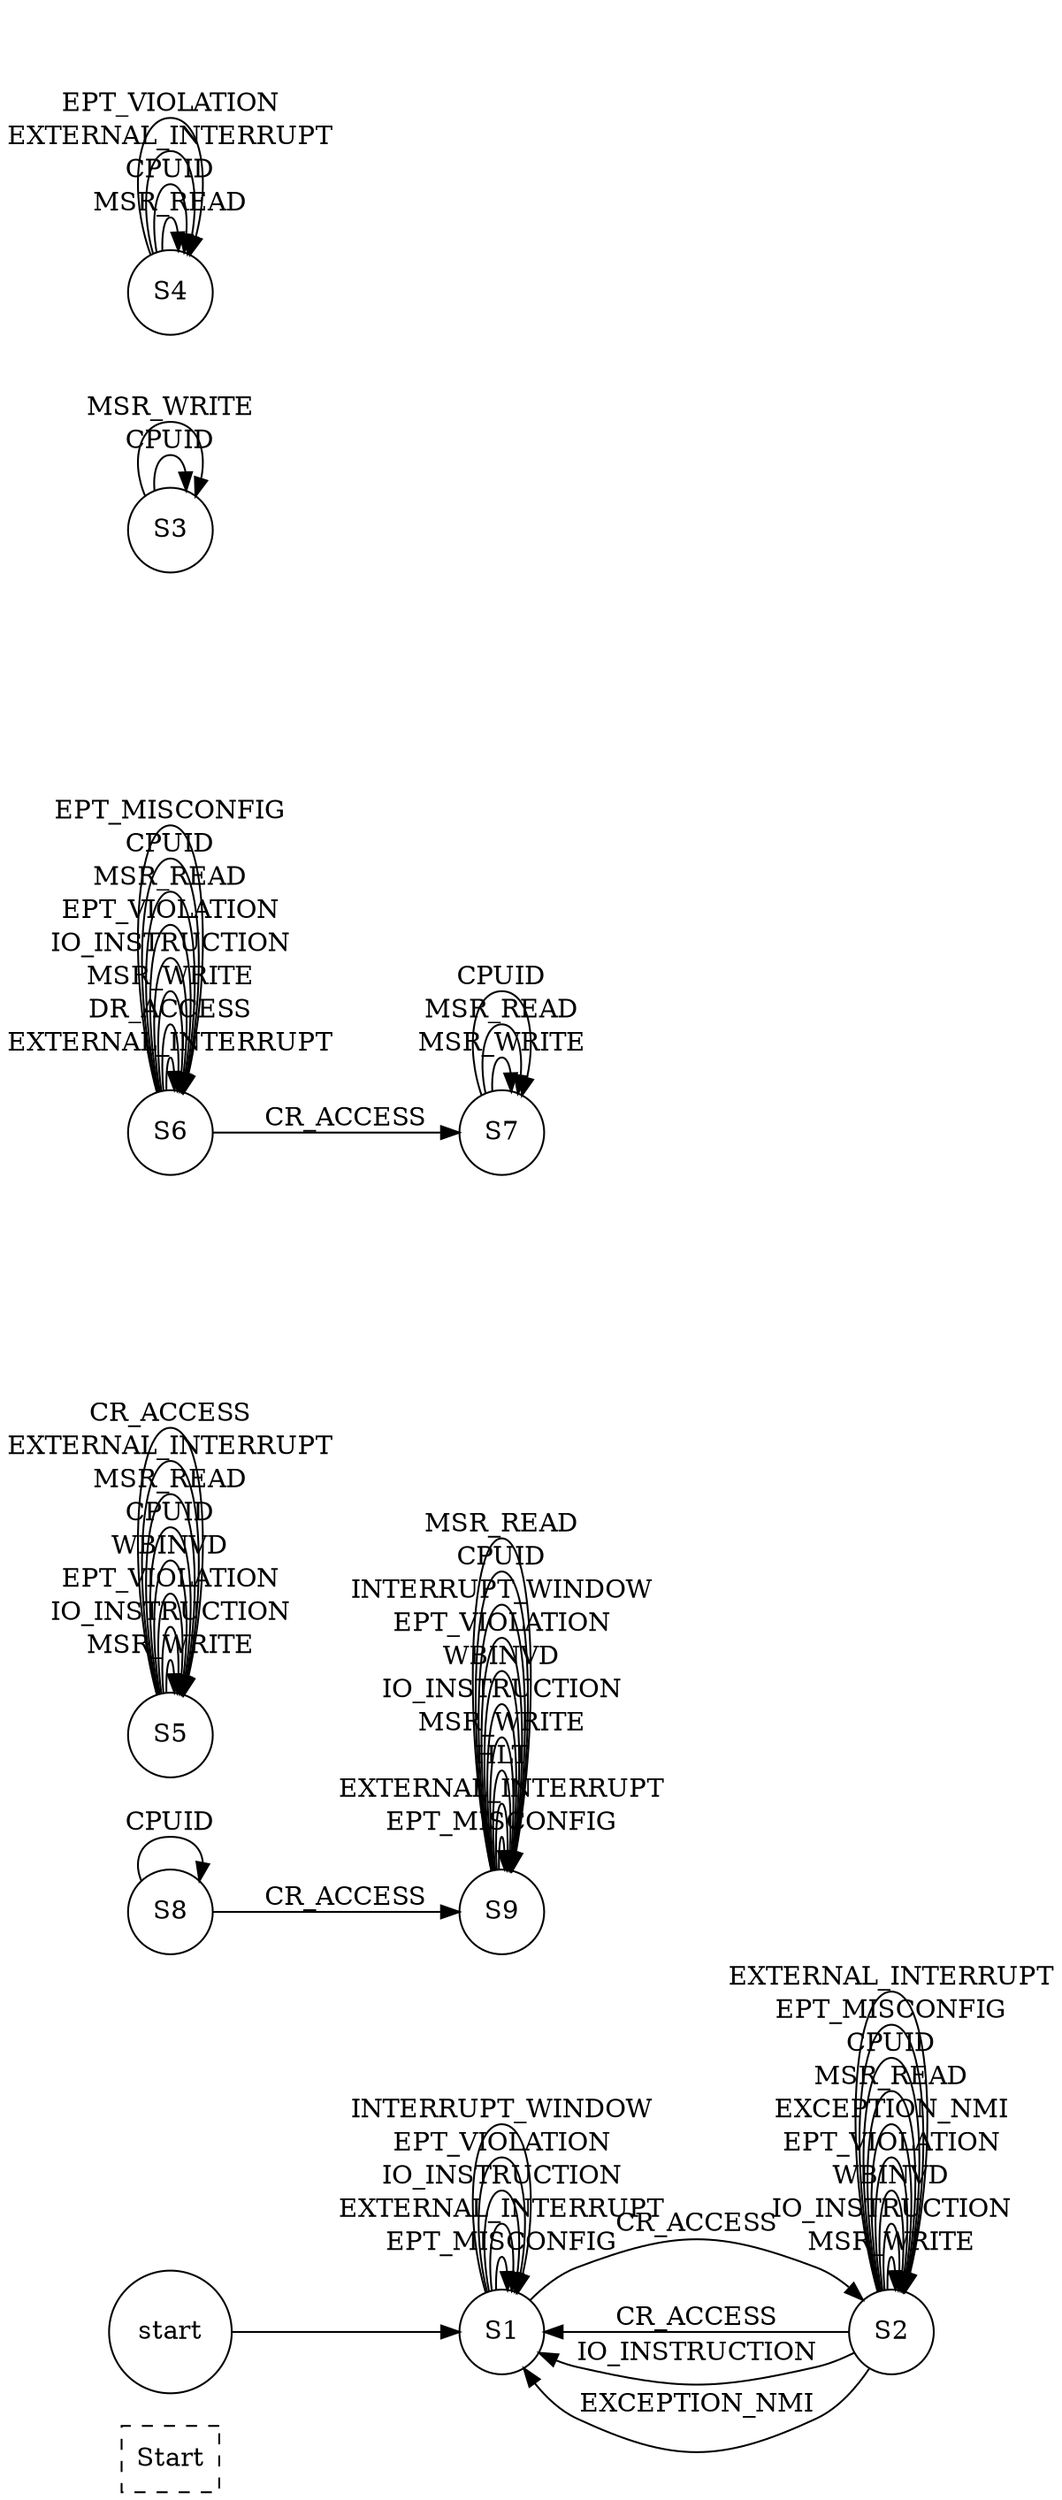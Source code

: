 digraph FSM {
    rankdir=LR;
    node [shape=circle];
    START [shape=box, width=0.2, label=Start, style=dashed];
    start -> S1;
    "S9" -> "S9" [label="EPT_MISCONFIG"];
    "S5" -> "S5" [label="MSR_WRITE"];
    "S5" -> "S5" [label="IO_INSTRUCTION"];
    "S6" -> "S6" [label="EXTERNAL_INTERRUPT"];
    "S9" -> "S9" [label="EXTERNAL_INTERRUPT"];
    "S1" -> "S2" [label="CR_ACCESS"];
    "S5" -> "S5" [label="EPT_VIOLATION"];
    "S9" -> "S9" [label="HLT"];
    "S5" -> "S5" [label="WBINVD"];
    "S3" -> "S3" [label="CPUID"];
    "S8" -> "S8" [label="CPUID"];
    "S1" -> "S1" [label="EPT_MISCONFIG"];
    "S4" -> "S4" [label="MSR_READ"];
    "S4" -> "S4" [label="CPUID"];
    "S1" -> "S1" [label="EXTERNAL_INTERRUPT"];
    "S2" -> "S2" [label="MSR_WRITE"];
    "S2" -> "S2" [label="IO_INSTRUCTION"];
    "S4" -> "S4" [label="EXTERNAL_INTERRUPT"];
    "S2" -> "S1" [label="CR_ACCESS"];
    "S5" -> "S5" [label="CPUID"];
    "S2" -> "S2" [label="WBINVD"];
    "S2" -> "S2" [label="EPT_VIOLATION"];
    "S5" -> "S5" [label="MSR_READ"];
    "S6" -> "S6" [label="DR_ACCESS"];
    "S7" -> "S7" [label="MSR_WRITE"];
    "S6" -> "S6" [label="MSR_WRITE"];
    "S6" -> "S6" [label="IO_INSTRUCTION"];
    "S5" -> "S5" [label="EXTERNAL_INTERRUPT"];
    "S6" -> "S7" [label="CR_ACCESS"];
    "S9" -> "S9" [label="MSR_WRITE"];
    "S9" -> "S9" [label="IO_INSTRUCTION"];
    "S2" -> "S2" [label="EXCEPTION_NMI"];
    "S8" -> "S9" [label="CR_ACCESS"];
    "S6" -> "S6" [label="EPT_VIOLATION"];
    "S9" -> "S9" [label="WBINVD"];
    "S9" -> "S9" [label="EPT_VIOLATION"];
    "S9" -> "S9" [label="INTERRUPT_WINDOW"];
    "S2" -> "S1" [label="IO_INSTRUCTION"];
    "S2" -> "S2" [label="MSR_READ"];
    "S2" -> "S2" [label="CPUID"];
    "S3" -> "S3" [label="MSR_WRITE"];
    "S1" -> "S1" [label="IO_INSTRUCTION"];
    "S5" -> "S5" [label="CR_ACCESS"];
    "S2" -> "S2" [label="EPT_MISCONFIG"];
    "S7" -> "S7" [label="MSR_READ"];
    "S1" -> "S1" [label="EPT_VIOLATION"];
    "S7" -> "S7" [label="CPUID"];
    "S2" -> "S2" [label="EXTERNAL_INTERRUPT"];
    "S6" -> "S6" [label="MSR_READ"];
    "S2" -> "S1" [label="EXCEPTION_NMI"];
    "S6" -> "S6" [label="CPUID"];
    "S9" -> "S9" [label="CPUID"];
    "S1" -> "S1" [label="INTERRUPT_WINDOW"];
    "S6" -> "S6" [label="EPT_MISCONFIG"];
    "S9" -> "S9" [label="MSR_READ"];
    "S4" -> "S4" [label="EPT_VIOLATION"];
}